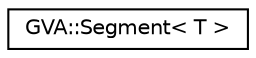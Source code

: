 digraph "Graphical Class Hierarchy"
{
 // LATEX_PDF_SIZE
  edge [fontname="Helvetica",fontsize="10",labelfontname="Helvetica",labelfontsize="10"];
  node [fontname="Helvetica",fontsize="10",shape=record];
  rankdir="LR";
  Node0 [label="GVA::Segment\< T \>",height=0.2,width=0.4,color="black", fillcolor="white", style="filled",URL="$structGVA_1_1Segment.html",tooltip="Template structure for audio segment containing start, end fields."];
}
